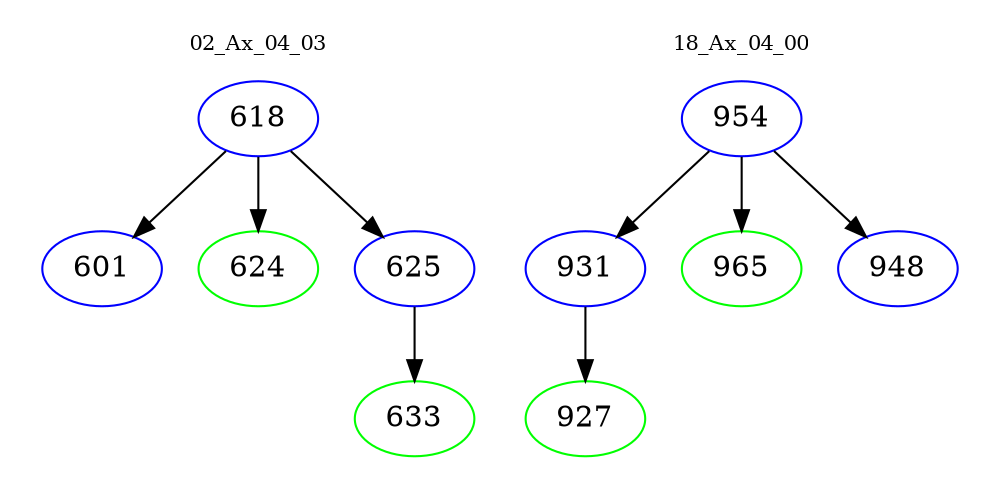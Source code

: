 digraph{
subgraph cluster_0 {
color = white
label = "02_Ax_04_03";
fontsize=10;
T0_618 [label="618", color="blue"]
T0_618 -> T0_601 [color="black"]
T0_601 [label="601", color="blue"]
T0_618 -> T0_624 [color="black"]
T0_624 [label="624", color="green"]
T0_618 -> T0_625 [color="black"]
T0_625 [label="625", color="blue"]
T0_625 -> T0_633 [color="black"]
T0_633 [label="633", color="green"]
}
subgraph cluster_1 {
color = white
label = "18_Ax_04_00";
fontsize=10;
T1_954 [label="954", color="blue"]
T1_954 -> T1_931 [color="black"]
T1_931 [label="931", color="blue"]
T1_931 -> T1_927 [color="black"]
T1_927 [label="927", color="green"]
T1_954 -> T1_965 [color="black"]
T1_965 [label="965", color="green"]
T1_954 -> T1_948 [color="black"]
T1_948 [label="948", color="blue"]
}
}
